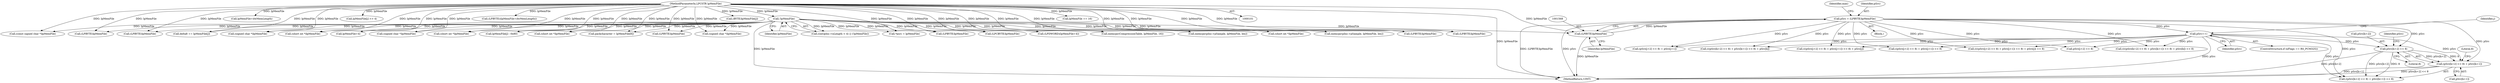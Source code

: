digraph "0_gstreamer_bc2cdd57d549ab3ba59782e9b395d0cd683fd3ac@array" {
"1001668" [label="(Call,(pSrc[k+2] << 8) + pSrc[k+1])"];
"1001669" [label="(Call,pSrc[k+2] << 8)"];
"1001578" [label="(Call,pSrc++)"];
"1001565" [label="(Call,pSrc = (LPBYTE)lpMemFile)"];
"1001567" [label="(Call,(LPBYTE)lpMemFile)"];
"1000131" [label="(Call,!lpMemFile)"];
"1000104" [label="(MethodParameterIn,LPCSTR lpMemFile)"];
"1001017" [label="(Call,(LPBYTE)lpMemFile)"];
"1000539" [label="(Call,(signed char *)lpMemFile)"];
"1001201" [label="(Call,lpMemFile+4)"];
"1001510" [label="(Call,lpMemFile+dwMemLength)"];
"1000846" [label="(Call,(short int *)lpMemFile)"];
"1000104" [label="(MethodParameterIn,LPCSTR lpMemFile)"];
"1001108" [label="(Call,(short int *)lpMemFile)"];
"1001665" [label="(Call,((((pSrc[k+2] << 8) + pSrc[k+1]) << 8) + pSrc[k]) << 8)"];
"1000357" [label="(Call,lpMemFile[j] >> 4)"];
"1001337" [label="(Call,(LPBYTE)lpMemFile)"];
"1001178" [label="(Call,*psrc = lpMemFile)"];
"1001925" [label="(Call,(LPCBYTE)lpMemFile)"];
"1001667" [label="(Call,((pSrc[k+2] << 8) + pSrc[k+1]) << 8)"];
"1001508" [label="(Call,(LPBYTE)(lpMemFile+dwMemLength))"];
"1001579" [label="(Identifier,pSrc)"];
"1001675" [label="(Literal,8)"];
"1001565" [label="(Call,pSrc = (LPBYTE)lpMemFile)"];
"1001598" [label="(Call,(pSrc[j+2] << 8) + pSrc[j+1])"];
"1000123" [label="(Call,((int)pIns->nLength < 4) || (!lpMemFile))"];
"1000316" [label="(Call,memcpy(CompressionTable, lpMemFile, 16))"];
"1001670" [label="(Call,pSrc[k+2])"];
"1000468" [label="(Call,memcpy(pIns->pSample, lpMemFile, len))"];
"1001740" [label="(Call,(LPBYTE)lpMemFile)"];
"1002047" [label="(MethodReturn,UINT)"];
"1001569" [label="(Identifier,lpMemFile)"];
"1000267" [label="(Call,(const signed char *)lpMemFile)"];
"1000974" [label="(Call,(LPBYTE)lpMemFile)"];
"1000347" [label="(Call,(BYTE)lpMemFile[j])"];
"1001274" [label="(Call,delta8 += lpMemFile[j])"];
"1000422" [label="(Call,(short int *)lpMemFile)"];
"1000731" [label="(Call,(signed char *)lpMemFile)"];
"1001666" [label="(Call,(((pSrc[k+2] << 8) + pSrc[k+1]) << 8) + pSrc[k])"];
"1000240" [label="(Call,lpMemFile[j] - 0x80)"];
"1001578" [label="(Call,pSrc++)"];
"1001182" [label="(Call,packcharacter = lpMemFile[8])"];
"1001583" [label="(Identifier,j)"];
"1001567" [label="(Call,(LPBYTE)lpMemFile)"];
"1001676" [label="(Call,pSrc[k+1])"];
"1000645" [label="(Call,(signed char *)lpMemFile)"];
"1001596" [label="(Call,(((pSrc[j+2] << 8) + pSrc[j+1]) << 8) + pSrc[j])"];
"1001681" [label="(Literal,8)"];
"1001597" [label="(Call,((pSrc[j+2] << 8) + pSrc[j+1]) << 8)"];
"1001595" [label="(Call,((((pSrc[j+2] << 8) + pSrc[j+1]) << 8) + pSrc[j]) << 8)"];
"1001554" [label="(Block,)"];
"1001574" [label="(ControlStructure,if (nFlags == RS_PCM32S))"];
"1001599" [label="(Call,pSrc[j+2] << 8)"];
"1001502" [label="(Call,(LPBYTE)lpMemFile)"];
"1000320" [label="(Call,lpMemFile += 16)"];
"1001199" [label="(Call,(LPDWORD)(lpMemFile+4))"];
"1000132" [label="(Identifier,lpMemFile)"];
"1001669" [label="(Call,pSrc[k+2] << 8)"];
"1002011" [label="(Call,memcpy(pIns->pSample, lpMemFile, len))"];
"1001677" [label="(Identifier,pSrc)"];
"1000594" [label="(Call,(short int *)lpMemFile)"];
"1001566" [label="(Identifier,pSrc)"];
"1000959" [label="(Call,(LPBYTE)lpMemFile)"];
"1001668" [label="(Call,(pSrc[k+2] << 8) + pSrc[k+1])"];
"1001572" [label="(Identifier,max)"];
"1000131" [label="(Call,!lpMemFile)"];
"1001668" -> "1001667"  [label="AST: "];
"1001668" -> "1001676"  [label="CFG: "];
"1001669" -> "1001668"  [label="AST: "];
"1001676" -> "1001668"  [label="AST: "];
"1001681" -> "1001668"  [label="CFG: "];
"1001668" -> "1002047"  [label="DDG: pSrc[k+2] << 8"];
"1001668" -> "1002047"  [label="DDG: pSrc[k+1]"];
"1001669" -> "1001668"  [label="DDG: pSrc[k+2]"];
"1001669" -> "1001668"  [label="DDG: 8"];
"1001578" -> "1001668"  [label="DDG: pSrc"];
"1001565" -> "1001668"  [label="DDG: pSrc"];
"1001669" -> "1001675"  [label="CFG: "];
"1001670" -> "1001669"  [label="AST: "];
"1001675" -> "1001669"  [label="AST: "];
"1001677" -> "1001669"  [label="CFG: "];
"1001669" -> "1002047"  [label="DDG: pSrc[k+2]"];
"1001669" -> "1001667"  [label="DDG: pSrc[k+2]"];
"1001669" -> "1001667"  [label="DDG: 8"];
"1001578" -> "1001669"  [label="DDG: pSrc"];
"1001565" -> "1001669"  [label="DDG: pSrc"];
"1001578" -> "1001574"  [label="AST: "];
"1001578" -> "1001579"  [label="CFG: "];
"1001579" -> "1001578"  [label="AST: "];
"1001583" -> "1001578"  [label="CFG: "];
"1001578" -> "1002047"  [label="DDG: pSrc"];
"1001565" -> "1001578"  [label="DDG: pSrc"];
"1001578" -> "1001595"  [label="DDG: pSrc"];
"1001578" -> "1001597"  [label="DDG: pSrc"];
"1001578" -> "1001599"  [label="DDG: pSrc"];
"1001578" -> "1001598"  [label="DDG: pSrc"];
"1001578" -> "1001596"  [label="DDG: pSrc"];
"1001578" -> "1001665"  [label="DDG: pSrc"];
"1001578" -> "1001667"  [label="DDG: pSrc"];
"1001578" -> "1001666"  [label="DDG: pSrc"];
"1001565" -> "1001554"  [label="AST: "];
"1001565" -> "1001567"  [label="CFG: "];
"1001566" -> "1001565"  [label="AST: "];
"1001567" -> "1001565"  [label="AST: "];
"1001572" -> "1001565"  [label="CFG: "];
"1001565" -> "1002047"  [label="DDG: (LPBYTE)lpMemFile"];
"1001565" -> "1002047"  [label="DDG: pSrc"];
"1001567" -> "1001565"  [label="DDG: lpMemFile"];
"1001565" -> "1001595"  [label="DDG: pSrc"];
"1001565" -> "1001597"  [label="DDG: pSrc"];
"1001565" -> "1001599"  [label="DDG: pSrc"];
"1001565" -> "1001598"  [label="DDG: pSrc"];
"1001565" -> "1001596"  [label="DDG: pSrc"];
"1001565" -> "1001665"  [label="DDG: pSrc"];
"1001565" -> "1001667"  [label="DDG: pSrc"];
"1001565" -> "1001666"  [label="DDG: pSrc"];
"1001567" -> "1001569"  [label="CFG: "];
"1001568" -> "1001567"  [label="AST: "];
"1001569" -> "1001567"  [label="AST: "];
"1001567" -> "1002047"  [label="DDG: lpMemFile"];
"1000131" -> "1001567"  [label="DDG: lpMemFile"];
"1000104" -> "1001567"  [label="DDG: lpMemFile"];
"1000131" -> "1000123"  [label="AST: "];
"1000131" -> "1000132"  [label="CFG: "];
"1000132" -> "1000131"  [label="AST: "];
"1000123" -> "1000131"  [label="CFG: "];
"1000131" -> "1002047"  [label="DDG: lpMemFile"];
"1000131" -> "1000123"  [label="DDG: lpMemFile"];
"1000104" -> "1000131"  [label="DDG: lpMemFile"];
"1000131" -> "1000240"  [label="DDG: lpMemFile"];
"1000131" -> "1000267"  [label="DDG: lpMemFile"];
"1000131" -> "1000316"  [label="DDG: lpMemFile"];
"1000131" -> "1000422"  [label="DDG: lpMemFile"];
"1000131" -> "1000468"  [label="DDG: lpMemFile"];
"1000131" -> "1000539"  [label="DDG: lpMemFile"];
"1000131" -> "1000594"  [label="DDG: lpMemFile"];
"1000131" -> "1000645"  [label="DDG: lpMemFile"];
"1000131" -> "1000731"  [label="DDG: lpMemFile"];
"1000131" -> "1000846"  [label="DDG: lpMemFile"];
"1000131" -> "1000959"  [label="DDG: lpMemFile"];
"1000131" -> "1000974"  [label="DDG: lpMemFile"];
"1000131" -> "1001017"  [label="DDG: lpMemFile"];
"1000131" -> "1001108"  [label="DDG: lpMemFile"];
"1000131" -> "1001178"  [label="DDG: lpMemFile"];
"1000131" -> "1001182"  [label="DDG: lpMemFile"];
"1000131" -> "1001199"  [label="DDG: lpMemFile"];
"1000131" -> "1001201"  [label="DDG: lpMemFile"];
"1000131" -> "1001274"  [label="DDG: lpMemFile"];
"1000131" -> "1001337"  [label="DDG: lpMemFile"];
"1000131" -> "1001502"  [label="DDG: lpMemFile"];
"1000131" -> "1001740"  [label="DDG: lpMemFile"];
"1000131" -> "1001925"  [label="DDG: lpMemFile"];
"1000131" -> "1002011"  [label="DDG: lpMemFile"];
"1000104" -> "1000101"  [label="AST: "];
"1000104" -> "1002047"  [label="DDG: lpMemFile"];
"1000104" -> "1000240"  [label="DDG: lpMemFile"];
"1000104" -> "1000267"  [label="DDG: lpMemFile"];
"1000104" -> "1000316"  [label="DDG: lpMemFile"];
"1000104" -> "1000320"  [label="DDG: lpMemFile"];
"1000104" -> "1000347"  [label="DDG: lpMemFile"];
"1000104" -> "1000357"  [label="DDG: lpMemFile"];
"1000104" -> "1000422"  [label="DDG: lpMemFile"];
"1000104" -> "1000468"  [label="DDG: lpMemFile"];
"1000104" -> "1000539"  [label="DDG: lpMemFile"];
"1000104" -> "1000594"  [label="DDG: lpMemFile"];
"1000104" -> "1000645"  [label="DDG: lpMemFile"];
"1000104" -> "1000731"  [label="DDG: lpMemFile"];
"1000104" -> "1000846"  [label="DDG: lpMemFile"];
"1000104" -> "1000959"  [label="DDG: lpMemFile"];
"1000104" -> "1000974"  [label="DDG: lpMemFile"];
"1000104" -> "1001017"  [label="DDG: lpMemFile"];
"1000104" -> "1001108"  [label="DDG: lpMemFile"];
"1000104" -> "1001178"  [label="DDG: lpMemFile"];
"1000104" -> "1001182"  [label="DDG: lpMemFile"];
"1000104" -> "1001199"  [label="DDG: lpMemFile"];
"1000104" -> "1001201"  [label="DDG: lpMemFile"];
"1000104" -> "1001274"  [label="DDG: lpMemFile"];
"1000104" -> "1001337"  [label="DDG: lpMemFile"];
"1000104" -> "1001502"  [label="DDG: lpMemFile"];
"1000104" -> "1001508"  [label="DDG: lpMemFile"];
"1000104" -> "1001510"  [label="DDG: lpMemFile"];
"1000104" -> "1001740"  [label="DDG: lpMemFile"];
"1000104" -> "1001925"  [label="DDG: lpMemFile"];
"1000104" -> "1002011"  [label="DDG: lpMemFile"];
}
